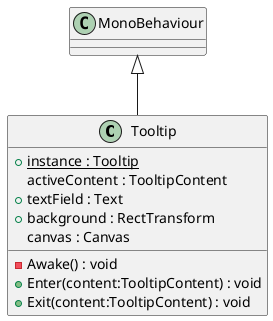 @startuml
class Tooltip {
    + {static} instance : Tooltip
    activeContent : TooltipContent
    + textField : Text
    + background : RectTransform
    canvas : Canvas
    - Awake() : void
    + Enter(content:TooltipContent) : void
    + Exit(content:TooltipContent) : void
}
MonoBehaviour <|-- Tooltip
@enduml
